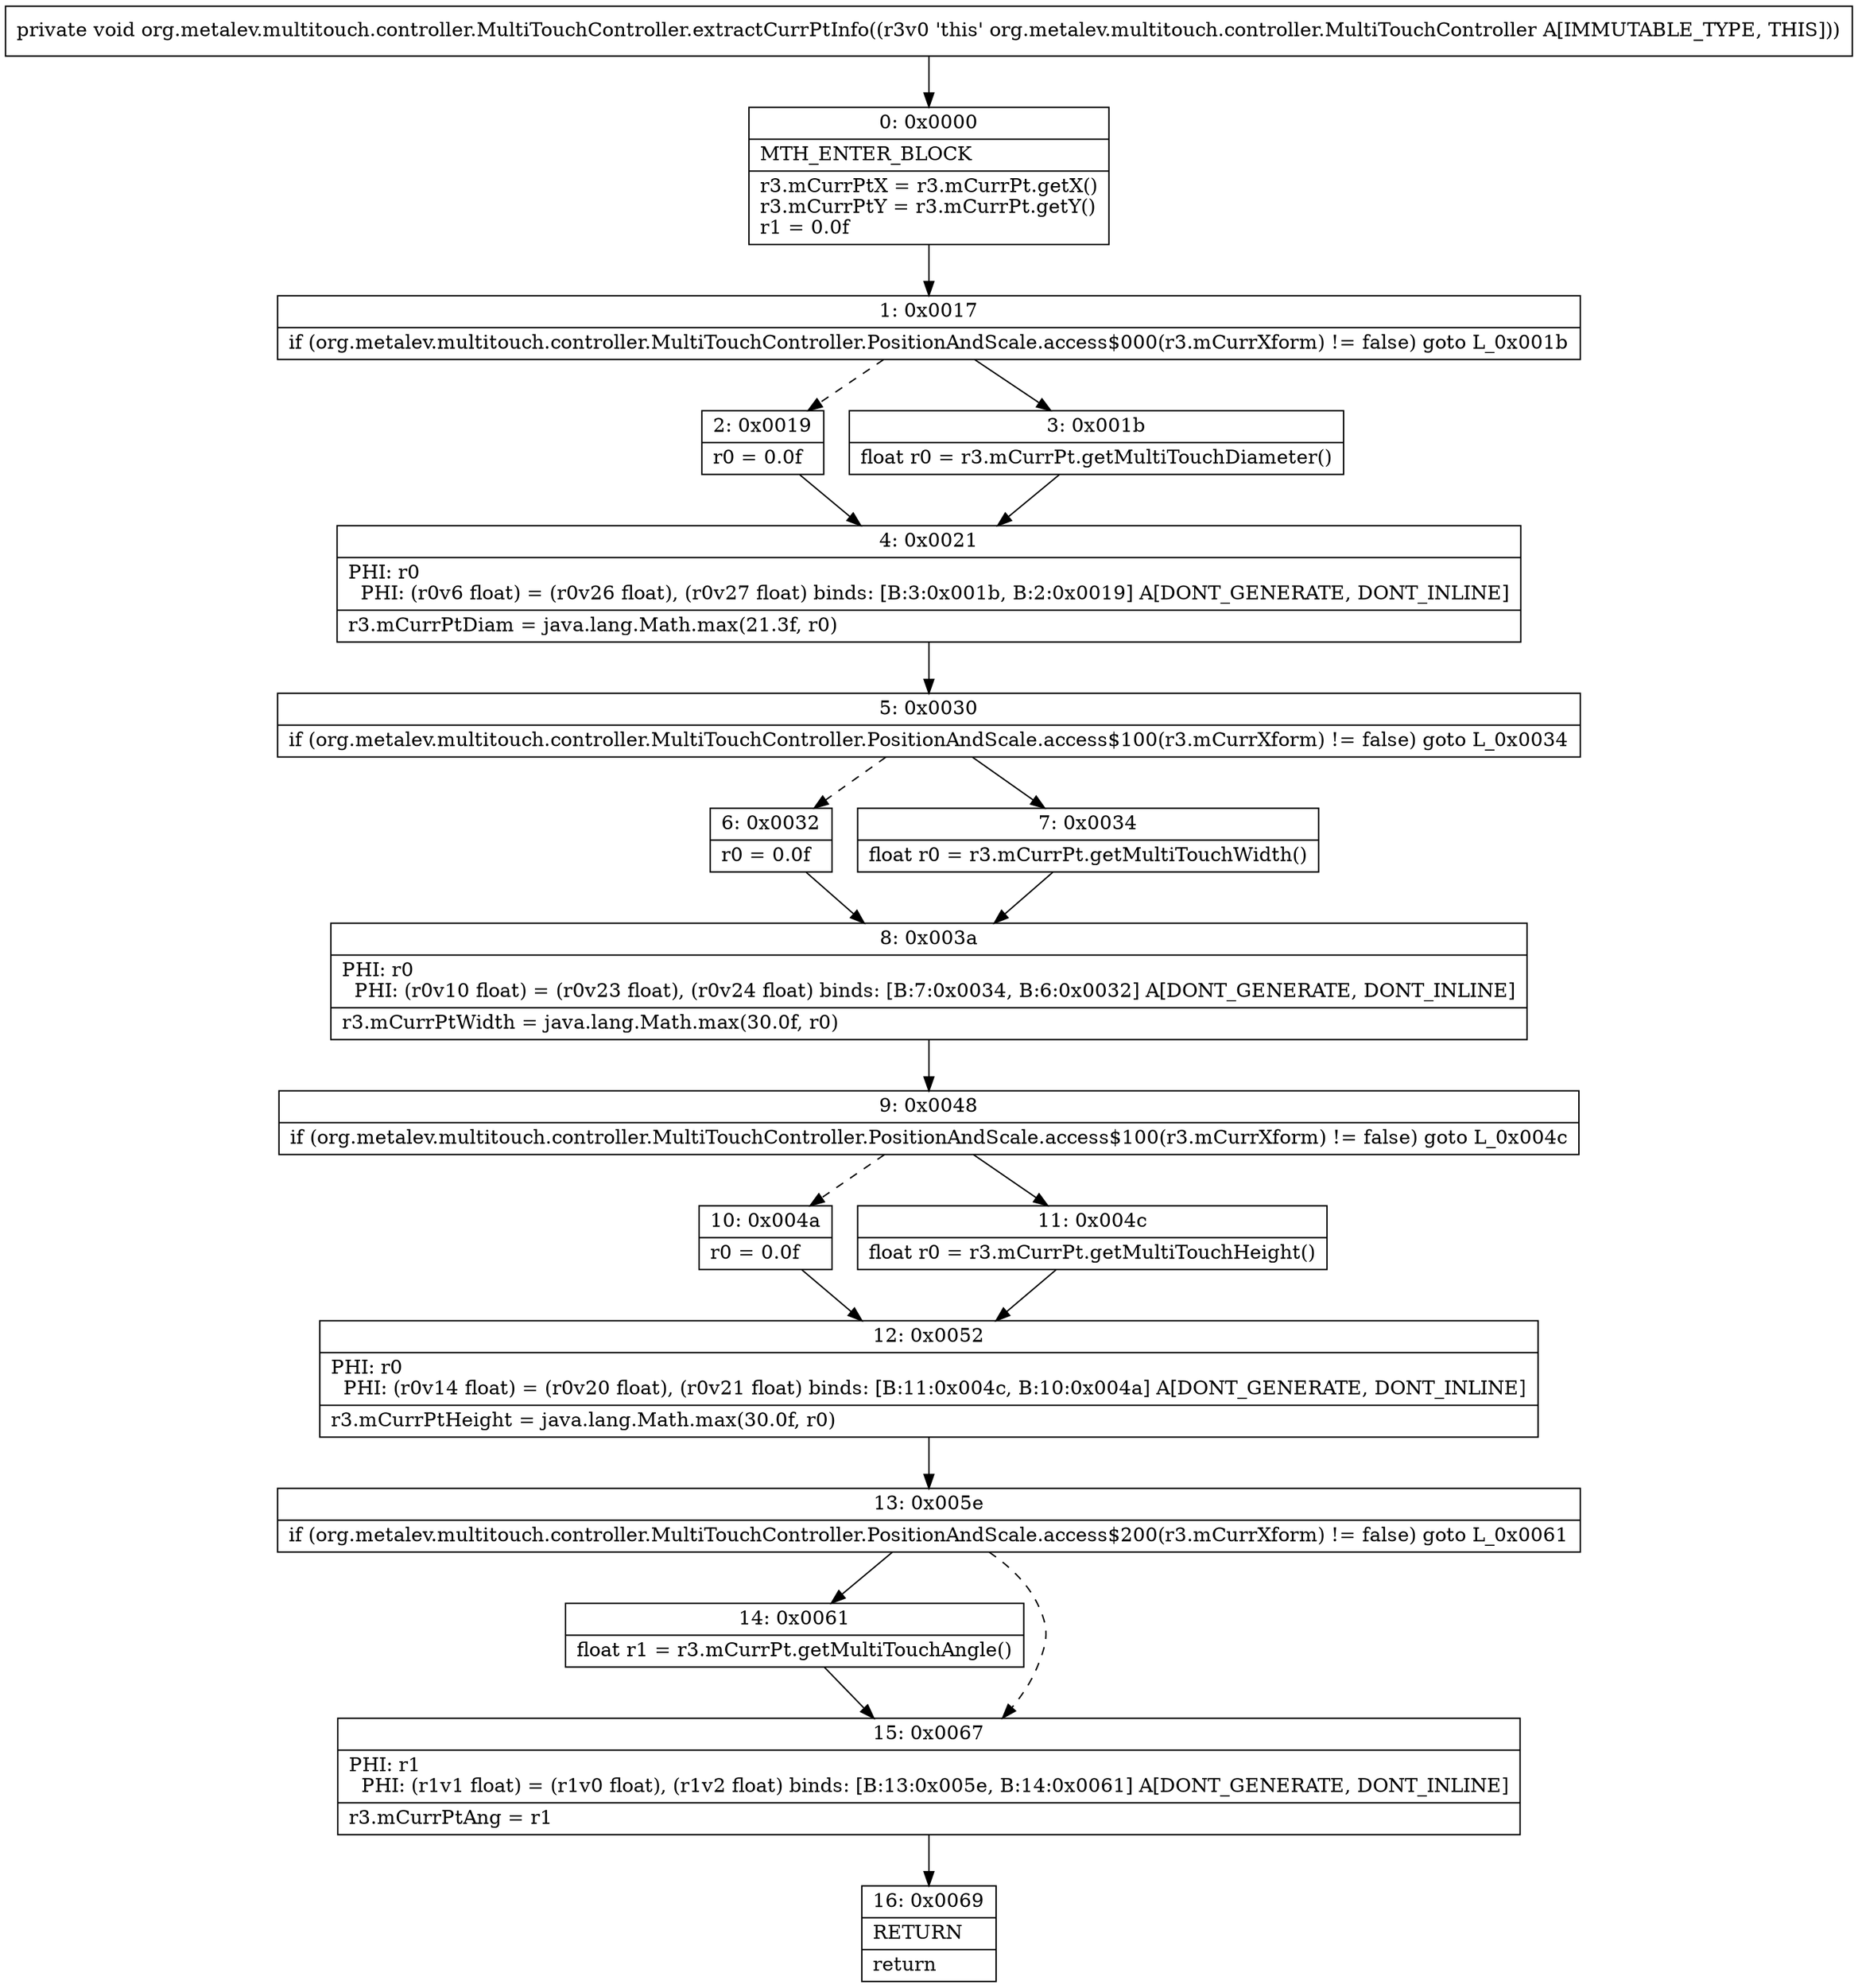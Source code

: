 digraph "CFG fororg.metalev.multitouch.controller.MultiTouchController.extractCurrPtInfo()V" {
Node_0 [shape=record,label="{0\:\ 0x0000|MTH_ENTER_BLOCK\l|r3.mCurrPtX = r3.mCurrPt.getX()\lr3.mCurrPtY = r3.mCurrPt.getY()\lr1 = 0.0f\l}"];
Node_1 [shape=record,label="{1\:\ 0x0017|if (org.metalev.multitouch.controller.MultiTouchController.PositionAndScale.access$000(r3.mCurrXform) != false) goto L_0x001b\l}"];
Node_2 [shape=record,label="{2\:\ 0x0019|r0 = 0.0f\l}"];
Node_3 [shape=record,label="{3\:\ 0x001b|float r0 = r3.mCurrPt.getMultiTouchDiameter()\l}"];
Node_4 [shape=record,label="{4\:\ 0x0021|PHI: r0 \l  PHI: (r0v6 float) = (r0v26 float), (r0v27 float) binds: [B:3:0x001b, B:2:0x0019] A[DONT_GENERATE, DONT_INLINE]\l|r3.mCurrPtDiam = java.lang.Math.max(21.3f, r0)\l}"];
Node_5 [shape=record,label="{5\:\ 0x0030|if (org.metalev.multitouch.controller.MultiTouchController.PositionAndScale.access$100(r3.mCurrXform) != false) goto L_0x0034\l}"];
Node_6 [shape=record,label="{6\:\ 0x0032|r0 = 0.0f\l}"];
Node_7 [shape=record,label="{7\:\ 0x0034|float r0 = r3.mCurrPt.getMultiTouchWidth()\l}"];
Node_8 [shape=record,label="{8\:\ 0x003a|PHI: r0 \l  PHI: (r0v10 float) = (r0v23 float), (r0v24 float) binds: [B:7:0x0034, B:6:0x0032] A[DONT_GENERATE, DONT_INLINE]\l|r3.mCurrPtWidth = java.lang.Math.max(30.0f, r0)\l}"];
Node_9 [shape=record,label="{9\:\ 0x0048|if (org.metalev.multitouch.controller.MultiTouchController.PositionAndScale.access$100(r3.mCurrXform) != false) goto L_0x004c\l}"];
Node_10 [shape=record,label="{10\:\ 0x004a|r0 = 0.0f\l}"];
Node_11 [shape=record,label="{11\:\ 0x004c|float r0 = r3.mCurrPt.getMultiTouchHeight()\l}"];
Node_12 [shape=record,label="{12\:\ 0x0052|PHI: r0 \l  PHI: (r0v14 float) = (r0v20 float), (r0v21 float) binds: [B:11:0x004c, B:10:0x004a] A[DONT_GENERATE, DONT_INLINE]\l|r3.mCurrPtHeight = java.lang.Math.max(30.0f, r0)\l}"];
Node_13 [shape=record,label="{13\:\ 0x005e|if (org.metalev.multitouch.controller.MultiTouchController.PositionAndScale.access$200(r3.mCurrXform) != false) goto L_0x0061\l}"];
Node_14 [shape=record,label="{14\:\ 0x0061|float r1 = r3.mCurrPt.getMultiTouchAngle()\l}"];
Node_15 [shape=record,label="{15\:\ 0x0067|PHI: r1 \l  PHI: (r1v1 float) = (r1v0 float), (r1v2 float) binds: [B:13:0x005e, B:14:0x0061] A[DONT_GENERATE, DONT_INLINE]\l|r3.mCurrPtAng = r1\l}"];
Node_16 [shape=record,label="{16\:\ 0x0069|RETURN\l|return\l}"];
MethodNode[shape=record,label="{private void org.metalev.multitouch.controller.MultiTouchController.extractCurrPtInfo((r3v0 'this' org.metalev.multitouch.controller.MultiTouchController A[IMMUTABLE_TYPE, THIS])) }"];
MethodNode -> Node_0;
Node_0 -> Node_1;
Node_1 -> Node_2[style=dashed];
Node_1 -> Node_3;
Node_2 -> Node_4;
Node_3 -> Node_4;
Node_4 -> Node_5;
Node_5 -> Node_6[style=dashed];
Node_5 -> Node_7;
Node_6 -> Node_8;
Node_7 -> Node_8;
Node_8 -> Node_9;
Node_9 -> Node_10[style=dashed];
Node_9 -> Node_11;
Node_10 -> Node_12;
Node_11 -> Node_12;
Node_12 -> Node_13;
Node_13 -> Node_14;
Node_13 -> Node_15[style=dashed];
Node_14 -> Node_15;
Node_15 -> Node_16;
}

